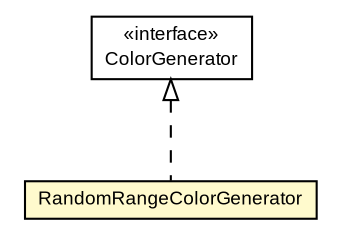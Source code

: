 #!/usr/local/bin/dot
#
# Class diagram 
# Generated by UmlGraph version 4.6 (http://www.spinellis.gr/sw/umlgraph)
#

digraph G {
	edge [fontname="arial",fontsize=10,labelfontname="arial",labelfontsize=10];
	node [fontname="arial",fontsize=10,shape=plaintext];
	// com.octo.captcha.component.image.color.RandomRangeColorGenerator
	c6791 [label=<<table border="0" cellborder="1" cellspacing="0" cellpadding="2" port="p" bgcolor="lemonChiffon" href="./RandomRangeColorGenerator.html">
		<tr><td><table border="0" cellspacing="0" cellpadding="1">
			<tr><td> RandomRangeColorGenerator </td></tr>
		</table></td></tr>
		</table>>, fontname="arial", fontcolor="black", fontsize=9.0];
	// com.octo.captcha.component.image.color.ColorGenerator
	c6793 [label=<<table border="0" cellborder="1" cellspacing="0" cellpadding="2" port="p" href="./ColorGenerator.html">
		<tr><td><table border="0" cellspacing="0" cellpadding="1">
			<tr><td> &laquo;interface&raquo; </td></tr>
			<tr><td> ColorGenerator </td></tr>
		</table></td></tr>
		</table>>, fontname="arial", fontcolor="black", fontsize=9.0];
	//com.octo.captcha.component.image.color.RandomRangeColorGenerator implements com.octo.captcha.component.image.color.ColorGenerator
	c6793:p -> c6791:p [dir=back,arrowtail=empty,style=dashed];
}

